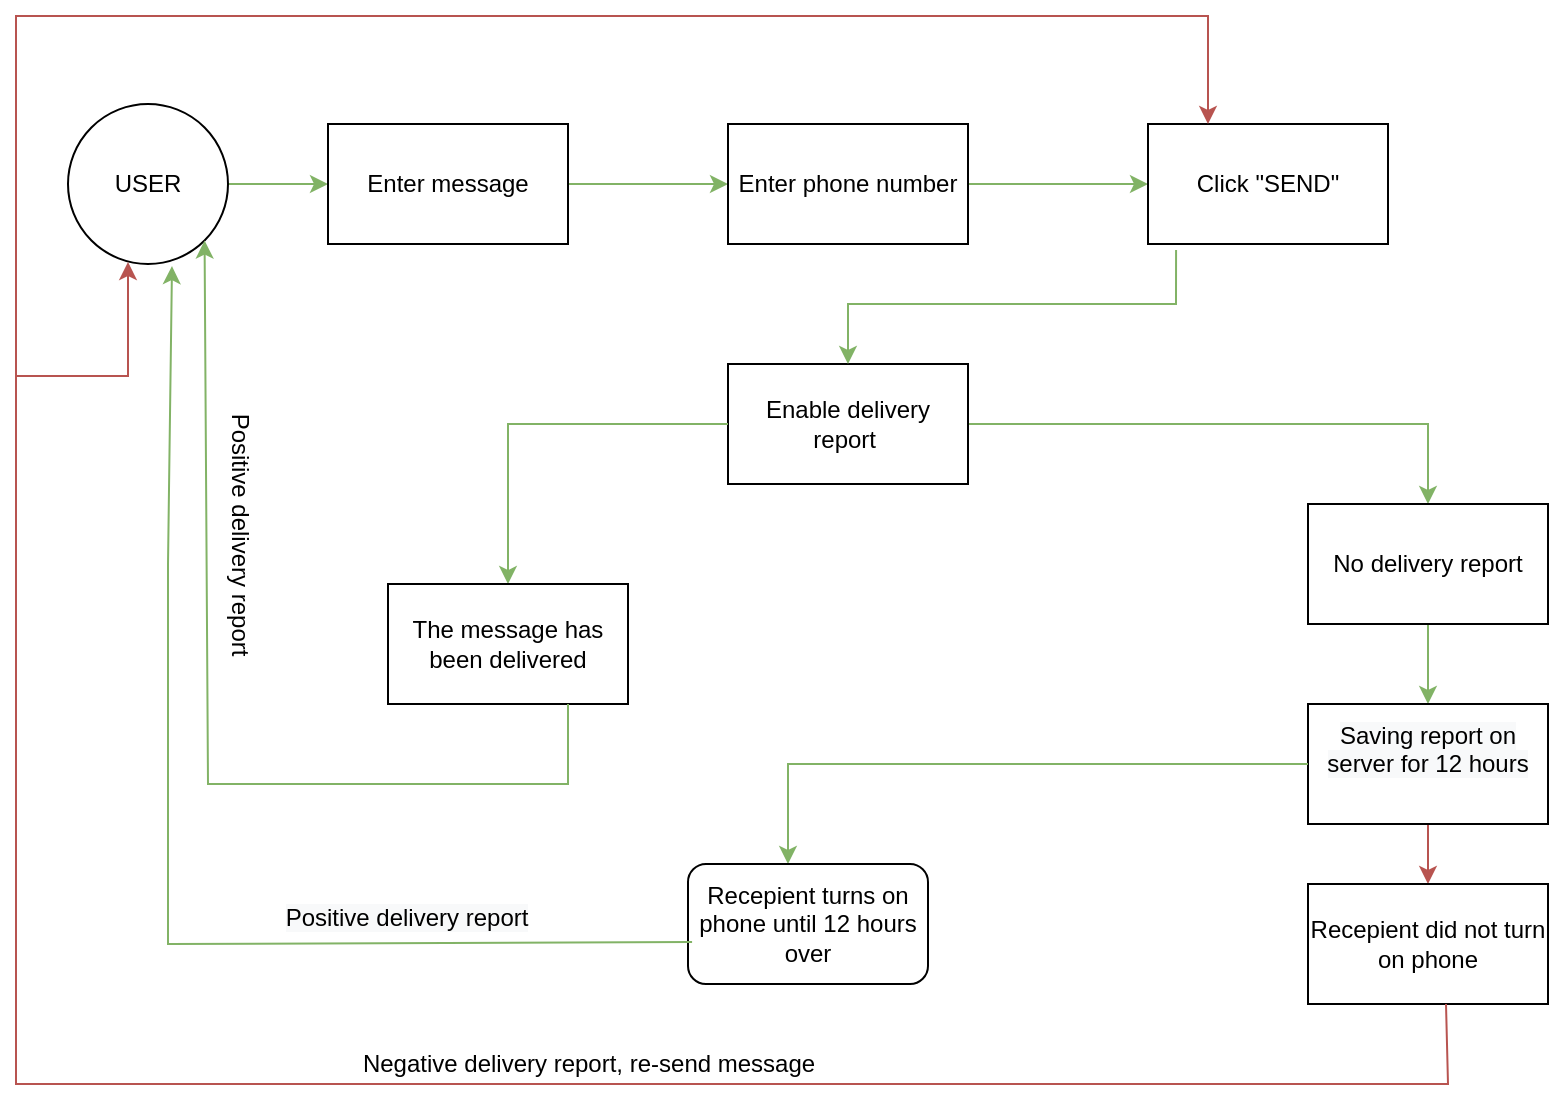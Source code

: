 <mxfile version="20.3.2" type="google"><diagram id="uq_kVNNrMio1Tsi6KLJR" name="Страница 1"><mxGraphModel grid="1" page="1" gridSize="10" guides="1" tooltips="1" connect="1" arrows="1" fold="1" pageScale="1" pageWidth="827" pageHeight="1169" math="0" shadow="0"><root><mxCell id="0"/><mxCell id="1" parent="0"/><mxCell id="W7eNXV49wlfIsDYWXohT-3" value="" style="edgeStyle=orthogonalEdgeStyle;rounded=0;orthogonalLoop=1;jettySize=auto;html=1;fillColor=#d5e8d4;strokeColor=#82b366;" edge="1" parent="1" source="W7eNXV49wlfIsDYWXohT-1" target="W7eNXV49wlfIsDYWXohT-2"><mxGeometry relative="1" as="geometry"/></mxCell><mxCell id="W7eNXV49wlfIsDYWXohT-1" value="USER" style="ellipse;whiteSpace=wrap;html=1;aspect=fixed;" vertex="1" parent="1"><mxGeometry x="46" y="74" width="80" height="80" as="geometry"/></mxCell><mxCell id="W7eNXV49wlfIsDYWXohT-5" value="" style="edgeStyle=orthogonalEdgeStyle;rounded=0;orthogonalLoop=1;jettySize=auto;html=1;fillColor=#d5e8d4;strokeColor=#82b366;" edge="1" parent="1" source="W7eNXV49wlfIsDYWXohT-2" target="W7eNXV49wlfIsDYWXohT-4"><mxGeometry relative="1" as="geometry"/></mxCell><mxCell id="W7eNXV49wlfIsDYWXohT-2" value="Enter message" style="whiteSpace=wrap;html=1;" vertex="1" parent="1"><mxGeometry x="176" y="84" width="120" height="60" as="geometry"/></mxCell><mxCell id="W7eNXV49wlfIsDYWXohT-7" value="" style="edgeStyle=orthogonalEdgeStyle;rounded=0;orthogonalLoop=1;jettySize=auto;html=1;fillColor=#d5e8d4;strokeColor=#82b366;" edge="1" parent="1" source="W7eNXV49wlfIsDYWXohT-4" target="W7eNXV49wlfIsDYWXohT-6"><mxGeometry relative="1" as="geometry"/></mxCell><mxCell id="W7eNXV49wlfIsDYWXohT-4" value="Enter phone number" style="whiteSpace=wrap;html=1;" vertex="1" parent="1"><mxGeometry x="376" y="84" width="120" height="60" as="geometry"/></mxCell><mxCell id="W7eNXV49wlfIsDYWXohT-6" value="Click &quot;SEND&quot;" style="whiteSpace=wrap;html=1;" vertex="1" parent="1"><mxGeometry x="586" y="84" width="120" height="60" as="geometry"/></mxCell><mxCell id="W7eNXV49wlfIsDYWXohT-13" value="" style="edgeStyle=orthogonalEdgeStyle;rounded=0;orthogonalLoop=1;jettySize=auto;html=1;fillColor=#d5e8d4;strokeColor=#82b366;" edge="1" parent="1" source="W7eNXV49wlfIsDYWXohT-9" target="W7eNXV49wlfIsDYWXohT-12"><mxGeometry relative="1" as="geometry"/></mxCell><mxCell id="W7eNXV49wlfIsDYWXohT-9" value="&lt;span style=&quot;&quot;&gt;Enable delivery report&amp;nbsp;&lt;/span&gt;" style="rounded=0;whiteSpace=wrap;html=1;" vertex="1" parent="1"><mxGeometry x="376" y="204" width="120" height="60" as="geometry"/></mxCell><mxCell id="W7eNXV49wlfIsDYWXohT-10" value="" style="endArrow=classic;html=1;rounded=0;entryX=0.5;entryY=0;entryDx=0;entryDy=0;exitX=0.117;exitY=1.05;exitDx=0;exitDy=0;exitPerimeter=0;fillColor=#d5e8d4;strokeColor=#82b366;" edge="1" parent="1" source="W7eNXV49wlfIsDYWXohT-6" target="W7eNXV49wlfIsDYWXohT-9"><mxGeometry width="50" height="50" relative="1" as="geometry"><mxPoint x="516" y="204" as="sourcePoint"/><mxPoint x="566" y="154" as="targetPoint"/><Array as="points"><mxPoint x="600" y="174"/><mxPoint x="436" y="174"/></Array></mxGeometry></mxCell><mxCell id="W7eNXV49wlfIsDYWXohT-11" value="" style="endArrow=classic;html=1;rounded=0;exitX=0;exitY=0.5;exitDx=0;exitDy=0;entryX=0.5;entryY=0;entryDx=0;entryDy=0;fillColor=#d5e8d4;strokeColor=#82b366;" edge="1" parent="1" source="W7eNXV49wlfIsDYWXohT-9" target="W7eNXV49wlfIsDYWXohT-17"><mxGeometry width="50" height="50" relative="1" as="geometry"><mxPoint x="456" y="234" as="sourcePoint"/><mxPoint x="196" y="314" as="targetPoint"/><Array as="points"><mxPoint x="266" y="234"/></Array></mxGeometry></mxCell><mxCell id="W7eNXV49wlfIsDYWXohT-20" value="" style="edgeStyle=orthogonalEdgeStyle;rounded=0;orthogonalLoop=1;jettySize=auto;html=1;fillColor=#d5e8d4;strokeColor=#82b366;" edge="1" parent="1" source="W7eNXV49wlfIsDYWXohT-12" target="W7eNXV49wlfIsDYWXohT-19"><mxGeometry relative="1" as="geometry"/></mxCell><mxCell id="W7eNXV49wlfIsDYWXohT-12" value="&lt;span style=&quot;&quot;&gt;No delivery report&lt;/span&gt;" style="rounded=0;whiteSpace=wrap;html=1;" vertex="1" parent="1"><mxGeometry x="666" y="274" width="120" height="60" as="geometry"/></mxCell><mxCell id="W7eNXV49wlfIsDYWXohT-17" value="The message has been delivered" style="rounded=0;whiteSpace=wrap;html=1;" vertex="1" parent="1"><mxGeometry x="206" y="314" width="120" height="60" as="geometry"/></mxCell><mxCell id="W7eNXV49wlfIsDYWXohT-25" value="" style="edgeStyle=orthogonalEdgeStyle;rounded=0;orthogonalLoop=1;jettySize=auto;html=1;fillColor=#f8cecc;strokeColor=#b85450;" edge="1" parent="1" source="W7eNXV49wlfIsDYWXohT-19" target="W7eNXV49wlfIsDYWXohT-24"><mxGeometry relative="1" as="geometry"/></mxCell><mxCell id="W7eNXV49wlfIsDYWXohT-19" value="&#10;&lt;span style=&quot;color: rgb(0, 0, 0); font-family: Helvetica; font-size: 12px; font-style: normal; font-variant-ligatures: normal; font-variant-caps: normal; font-weight: 400; letter-spacing: normal; orphans: 2; text-align: center; text-indent: 0px; text-transform: none; widows: 2; word-spacing: 0px; -webkit-text-stroke-width: 0px; background-color: rgb(248, 249, 250); text-decoration-thickness: initial; text-decoration-style: initial; text-decoration-color: initial; float: none; display: inline !important;&quot;&gt;Saving report on server for 12 hours&lt;/span&gt;&#10;&#10;" style="rounded=0;whiteSpace=wrap;html=1;" vertex="1" parent="1"><mxGeometry x="666" y="374" width="120" height="60" as="geometry"/></mxCell><mxCell id="W7eNXV49wlfIsDYWXohT-21" value="" style="endArrow=classic;html=1;rounded=0;exitX=0;exitY=0.5;exitDx=0;exitDy=0;fillColor=#d5e8d4;strokeColor=#82b366;" edge="1" parent="1" source="W7eNXV49wlfIsDYWXohT-19"><mxGeometry width="50" height="50" relative="1" as="geometry"><mxPoint x="526" y="404" as="sourcePoint"/><mxPoint x="406" y="454" as="targetPoint"/><Array as="points"><mxPoint x="406" y="404"/></Array></mxGeometry></mxCell><mxCell id="W7eNXV49wlfIsDYWXohT-22" value="&lt;span style=&quot;&quot;&gt;Recepient turns on phone until 12 hours over&lt;/span&gt;" style="rounded=1;whiteSpace=wrap;html=1;" vertex="1" parent="1"><mxGeometry x="356" y="454" width="120" height="60" as="geometry"/></mxCell><mxCell id="W7eNXV49wlfIsDYWXohT-24" value="&lt;font style=&quot;font-size: 12px;&quot;&gt;Recepient did not turn on phone&lt;/font&gt;" style="rounded=0;whiteSpace=wrap;html=1;" vertex="1" parent="1"><mxGeometry x="666" y="464" width="120" height="60" as="geometry"/></mxCell><mxCell id="W7eNXV49wlfIsDYWXohT-28" value="" style="endArrow=classic;html=1;rounded=0;fontSize=10;entryX=1;entryY=1;entryDx=0;entryDy=0;exitX=0.5;exitY=1;exitDx=0;exitDy=0;fillColor=#d5e8d4;strokeColor=#82b366;" edge="1" parent="1" target="W7eNXV49wlfIsDYWXohT-1"><mxGeometry width="50" height="50" relative="1" as="geometry"><mxPoint x="296" y="374" as="sourcePoint"/><mxPoint x="116" y="154" as="targetPoint"/><Array as="points"><mxPoint x="296" y="414"/><mxPoint x="116" y="414"/></Array></mxGeometry></mxCell><mxCell id="W7eNXV49wlfIsDYWXohT-29" value="&lt;span style=&quot;font-size: 12px;&quot;&gt;Positive delivery report&lt;/span&gt;" style="text;html=1;align=center;verticalAlign=middle;resizable=0;points=[];autosize=1;strokeColor=none;fillColor=none;fontSize=10;rotation=90;" vertex="1" parent="1"><mxGeometry x="62" y="274" width="140" height="30" as="geometry"/></mxCell><mxCell id="W7eNXV49wlfIsDYWXohT-30" value="" style="endArrow=classic;html=1;rounded=0;fontSize=10;exitX=0.017;exitY=0.65;exitDx=0;exitDy=0;exitPerimeter=0;entryX=0.65;entryY=1.013;entryDx=0;entryDy=0;entryPerimeter=0;fillColor=#d5e8d4;strokeColor=#82b366;" edge="1" parent="1" source="W7eNXV49wlfIsDYWXohT-22" target="W7eNXV49wlfIsDYWXohT-1"><mxGeometry width="50" height="50" relative="1" as="geometry"><mxPoint x="266" y="504" as="sourcePoint"/><mxPoint x="316" y="454" as="targetPoint"/><Array as="points"><mxPoint x="96" y="494"/><mxPoint x="96" y="304"/></Array></mxGeometry></mxCell><mxCell id="W7eNXV49wlfIsDYWXohT-31" value="&lt;span style=&quot;font-size: 12px; background-color: rgb(248, 249, 250);&quot;&gt;Positive delivery report&lt;/span&gt;" style="edgeLabel;html=1;align=center;verticalAlign=middle;resizable=0;points=[];fontSize=10;" connectable="0" vertex="1" parent="W7eNXV49wlfIsDYWXohT-30"><mxGeometry x="-0.296" y="-3" relative="1" as="geometry"><mxPoint x="68" y="-10" as="offset"/></mxGeometry></mxCell><mxCell id="W7eNXV49wlfIsDYWXohT-34" value="" style="endArrow=classic;html=1;rounded=0;fontSize=12;exitX=0.575;exitY=1;exitDx=0;exitDy=0;exitPerimeter=0;entryX=0.25;entryY=0;entryDx=0;entryDy=0;fillColor=#f8cecc;strokeColor=#b85450;" edge="1" parent="1" source="W7eNXV49wlfIsDYWXohT-24" target="W7eNXV49wlfIsDYWXohT-6"><mxGeometry width="50" height="50" relative="1" as="geometry"><mxPoint x="666" y="594" as="sourcePoint"/><mxPoint x="30" y="20" as="targetPoint"/><Array as="points"><mxPoint x="736" y="564"/><mxPoint x="20" y="564"/><mxPoint x="20" y="120"/><mxPoint x="20" y="30"/><mxPoint x="616" y="30"/></Array></mxGeometry></mxCell><mxCell id="W7eNXV49wlfIsDYWXohT-35" value="Negative delivery report, re-send message" style="text;html=1;align=center;verticalAlign=middle;resizable=0;points=[];autosize=1;strokeColor=none;fillColor=none;fontSize=12;" vertex="1" parent="1"><mxGeometry x="181" y="539" width="250" height="30" as="geometry"/></mxCell><mxCell id="W7eNXV49wlfIsDYWXohT-36" value="" style="endArrow=classic;html=1;rounded=0;fontSize=12;entryX=0.375;entryY=0.988;entryDx=0;entryDy=0;entryPerimeter=0;fillColor=#f8cecc;strokeColor=#b85450;" edge="1" parent="1" target="W7eNXV49wlfIsDYWXohT-1"><mxGeometry width="50" height="50" relative="1" as="geometry"><mxPoint x="20" y="210" as="sourcePoint"/><mxPoint x="70" y="210" as="targetPoint"/><Array as="points"><mxPoint x="76" y="210"/></Array></mxGeometry></mxCell></root></mxGraphModel></diagram></mxfile>